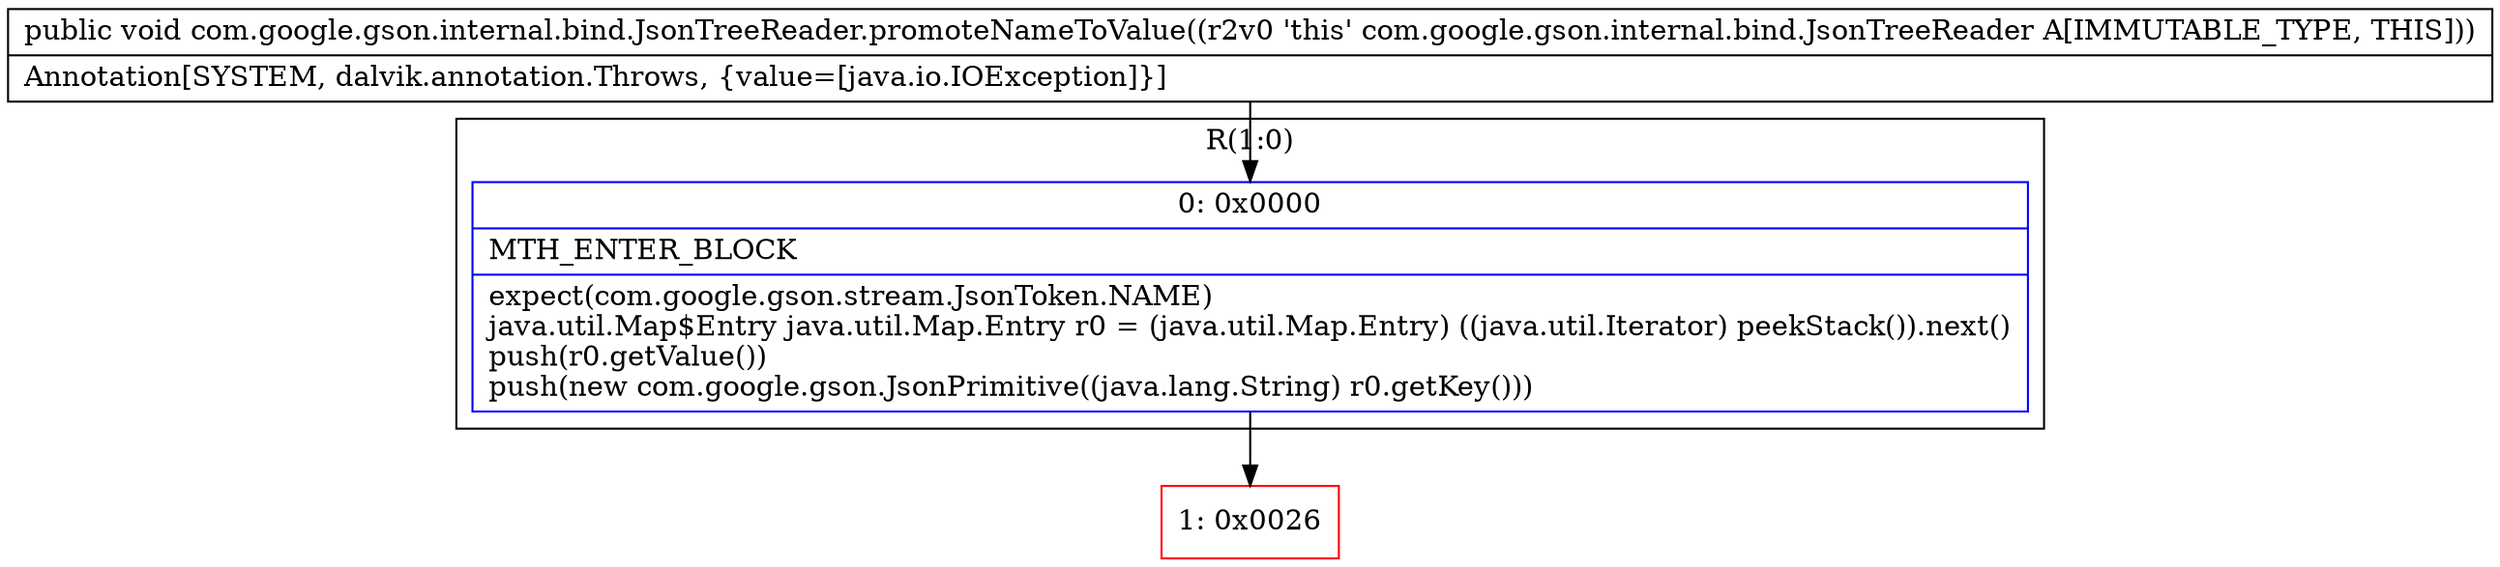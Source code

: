 digraph "CFG forcom.google.gson.internal.bind.JsonTreeReader.promoteNameToValue()V" {
subgraph cluster_Region_450713155 {
label = "R(1:0)";
node [shape=record,color=blue];
Node_0 [shape=record,label="{0\:\ 0x0000|MTH_ENTER_BLOCK\l|expect(com.google.gson.stream.JsonToken.NAME)\ljava.util.Map$Entry java.util.Map.Entry r0 = (java.util.Map.Entry) ((java.util.Iterator) peekStack()).next()\lpush(r0.getValue())\lpush(new com.google.gson.JsonPrimitive((java.lang.String) r0.getKey()))\l}"];
}
Node_1 [shape=record,color=red,label="{1\:\ 0x0026}"];
MethodNode[shape=record,label="{public void com.google.gson.internal.bind.JsonTreeReader.promoteNameToValue((r2v0 'this' com.google.gson.internal.bind.JsonTreeReader A[IMMUTABLE_TYPE, THIS]))  | Annotation[SYSTEM, dalvik.annotation.Throws, \{value=[java.io.IOException]\}]\l}"];
MethodNode -> Node_0;
Node_0 -> Node_1;
}

